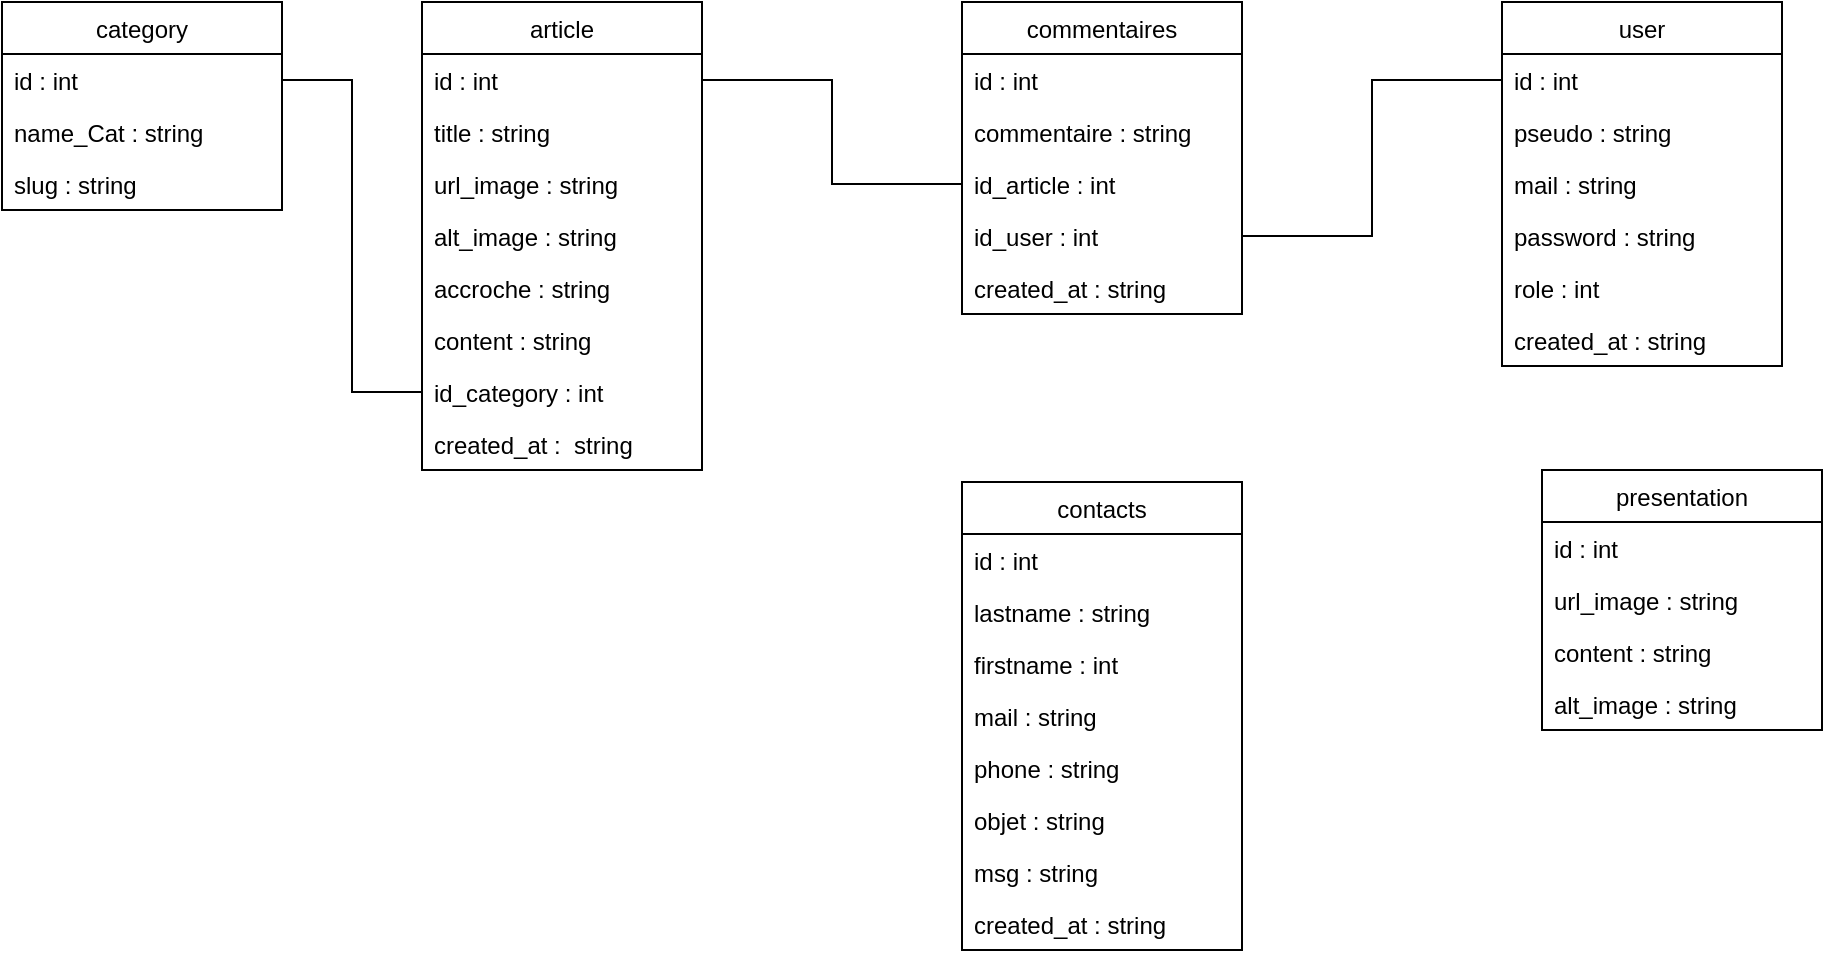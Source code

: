 <mxfile version="16.6.4" type="device"><diagram id="BAAfFj9DbpcX6imNPbi9" name="Page-1"><mxGraphModel dx="1278" dy="529" grid="1" gridSize="10" guides="1" tooltips="1" connect="1" arrows="1" fold="1" page="1" pageScale="1" pageWidth="1169" pageHeight="827" math="0" shadow="0"><root><mxCell id="0"/><mxCell id="1" parent="0"/><mxCell id="n8WksmZGZn8UrqhbVIe0-1" value="article" style="swimlane;fontStyle=0;childLayout=stackLayout;horizontal=1;startSize=26;fillColor=none;horizontalStack=0;resizeParent=1;resizeParentMax=0;resizeLast=0;collapsible=1;marginBottom=0;" vertex="1" parent="1"><mxGeometry x="260" y="80" width="140" height="234" as="geometry"/></mxCell><mxCell id="n8WksmZGZn8UrqhbVIe0-27" value="id : int" style="text;strokeColor=none;fillColor=none;align=left;verticalAlign=top;spacingLeft=4;spacingRight=4;overflow=hidden;rotatable=0;points=[[0,0.5],[1,0.5]];portConstraint=eastwest;" vertex="1" parent="n8WksmZGZn8UrqhbVIe0-1"><mxGeometry y="26" width="140" height="26" as="geometry"/></mxCell><mxCell id="n8WksmZGZn8UrqhbVIe0-26" value="title : string" style="text;strokeColor=none;fillColor=none;align=left;verticalAlign=top;spacingLeft=4;spacingRight=4;overflow=hidden;rotatable=0;points=[[0,0.5],[1,0.5]];portConstraint=eastwest;" vertex="1" parent="n8WksmZGZn8UrqhbVIe0-1"><mxGeometry y="52" width="140" height="26" as="geometry"/></mxCell><mxCell id="n8WksmZGZn8UrqhbVIe0-31" value="url_image : string" style="text;strokeColor=none;fillColor=none;align=left;verticalAlign=top;spacingLeft=4;spacingRight=4;overflow=hidden;rotatable=0;points=[[0,0.5],[1,0.5]];portConstraint=eastwest;" vertex="1" parent="n8WksmZGZn8UrqhbVIe0-1"><mxGeometry y="78" width="140" height="26" as="geometry"/></mxCell><mxCell id="n8WksmZGZn8UrqhbVIe0-30" value="alt_image : string" style="text;strokeColor=none;fillColor=none;align=left;verticalAlign=top;spacingLeft=4;spacingRight=4;overflow=hidden;rotatable=0;points=[[0,0.5],[1,0.5]];portConstraint=eastwest;" vertex="1" parent="n8WksmZGZn8UrqhbVIe0-1"><mxGeometry y="104" width="140" height="26" as="geometry"/></mxCell><mxCell id="n8WksmZGZn8UrqhbVIe0-25" value="accroche : string" style="text;strokeColor=none;fillColor=none;align=left;verticalAlign=top;spacingLeft=4;spacingRight=4;overflow=hidden;rotatable=0;points=[[0,0.5],[1,0.5]];portConstraint=eastwest;" vertex="1" parent="n8WksmZGZn8UrqhbVIe0-1"><mxGeometry y="130" width="140" height="26" as="geometry"/></mxCell><mxCell id="n8WksmZGZn8UrqhbVIe0-2" value="content : string" style="text;strokeColor=none;fillColor=none;align=left;verticalAlign=top;spacingLeft=4;spacingRight=4;overflow=hidden;rotatable=0;points=[[0,0.5],[1,0.5]];portConstraint=eastwest;" vertex="1" parent="n8WksmZGZn8UrqhbVIe0-1"><mxGeometry y="156" width="140" height="26" as="geometry"/></mxCell><mxCell id="n8WksmZGZn8UrqhbVIe0-3" value="id_category : int" style="text;strokeColor=none;fillColor=none;align=left;verticalAlign=top;spacingLeft=4;spacingRight=4;overflow=hidden;rotatable=0;points=[[0,0.5],[1,0.5]];portConstraint=eastwest;" vertex="1" parent="n8WksmZGZn8UrqhbVIe0-1"><mxGeometry y="182" width="140" height="26" as="geometry"/></mxCell><mxCell id="n8WksmZGZn8UrqhbVIe0-4" value="created_at :  string" style="text;strokeColor=none;fillColor=none;align=left;verticalAlign=top;spacingLeft=4;spacingRight=4;overflow=hidden;rotatable=0;points=[[0,0.5],[1,0.5]];portConstraint=eastwest;" vertex="1" parent="n8WksmZGZn8UrqhbVIe0-1"><mxGeometry y="208" width="140" height="26" as="geometry"/></mxCell><mxCell id="n8WksmZGZn8UrqhbVIe0-5" value="presentation" style="swimlane;fontStyle=0;childLayout=stackLayout;horizontal=1;startSize=26;fillColor=none;horizontalStack=0;resizeParent=1;resizeParentMax=0;resizeLast=0;collapsible=1;marginBottom=0;" vertex="1" parent="1"><mxGeometry x="820" y="314" width="140" height="130" as="geometry"/></mxCell><mxCell id="n8WksmZGZn8UrqhbVIe0-41" value="id : int" style="text;strokeColor=none;fillColor=none;align=left;verticalAlign=top;spacingLeft=4;spacingRight=4;overflow=hidden;rotatable=0;points=[[0,0.5],[1,0.5]];portConstraint=eastwest;" vertex="1" parent="n8WksmZGZn8UrqhbVIe0-5"><mxGeometry y="26" width="140" height="26" as="geometry"/></mxCell><mxCell id="n8WksmZGZn8UrqhbVIe0-6" value="url_image : string" style="text;strokeColor=none;fillColor=none;align=left;verticalAlign=top;spacingLeft=4;spacingRight=4;overflow=hidden;rotatable=0;points=[[0,0.5],[1,0.5]];portConstraint=eastwest;" vertex="1" parent="n8WksmZGZn8UrqhbVIe0-5"><mxGeometry y="52" width="140" height="26" as="geometry"/></mxCell><mxCell id="n8WksmZGZn8UrqhbVIe0-8" value="content : string" style="text;strokeColor=none;fillColor=none;align=left;verticalAlign=top;spacingLeft=4;spacingRight=4;overflow=hidden;rotatable=0;points=[[0,0.5],[1,0.5]];portConstraint=eastwest;" vertex="1" parent="n8WksmZGZn8UrqhbVIe0-5"><mxGeometry y="78" width="140" height="26" as="geometry"/></mxCell><mxCell id="n8WksmZGZn8UrqhbVIe0-7" value="alt_image : string" style="text;strokeColor=none;fillColor=none;align=left;verticalAlign=top;spacingLeft=4;spacingRight=4;overflow=hidden;rotatable=0;points=[[0,0.5],[1,0.5]];portConstraint=eastwest;" vertex="1" parent="n8WksmZGZn8UrqhbVIe0-5"><mxGeometry y="104" width="140" height="26" as="geometry"/></mxCell><mxCell id="n8WksmZGZn8UrqhbVIe0-9" value="contacts" style="swimlane;fontStyle=0;childLayout=stackLayout;horizontal=1;startSize=26;fillColor=none;horizontalStack=0;resizeParent=1;resizeParentMax=0;resizeLast=0;collapsible=1;marginBottom=0;" vertex="1" parent="1"><mxGeometry x="530" y="320" width="140" height="234" as="geometry"/></mxCell><mxCell id="n8WksmZGZn8UrqhbVIe0-10" value="id : int" style="text;strokeColor=none;fillColor=none;align=left;verticalAlign=top;spacingLeft=4;spacingRight=4;overflow=hidden;rotatable=0;points=[[0,0.5],[1,0.5]];portConstraint=eastwest;" vertex="1" parent="n8WksmZGZn8UrqhbVIe0-9"><mxGeometry y="26" width="140" height="26" as="geometry"/></mxCell><mxCell id="n8WksmZGZn8UrqhbVIe0-40" value="lastname : string" style="text;strokeColor=none;fillColor=none;align=left;verticalAlign=top;spacingLeft=4;spacingRight=4;overflow=hidden;rotatable=0;points=[[0,0.5],[1,0.5]];portConstraint=eastwest;" vertex="1" parent="n8WksmZGZn8UrqhbVIe0-9"><mxGeometry y="52" width="140" height="26" as="geometry"/></mxCell><mxCell id="n8WksmZGZn8UrqhbVIe0-39" value="firstname : int" style="text;strokeColor=none;fillColor=none;align=left;verticalAlign=top;spacingLeft=4;spacingRight=4;overflow=hidden;rotatable=0;points=[[0,0.5],[1,0.5]];portConstraint=eastwest;" vertex="1" parent="n8WksmZGZn8UrqhbVIe0-9"><mxGeometry y="78" width="140" height="26" as="geometry"/></mxCell><mxCell id="n8WksmZGZn8UrqhbVIe0-38" value="mail : string" style="text;strokeColor=none;fillColor=none;align=left;verticalAlign=top;spacingLeft=4;spacingRight=4;overflow=hidden;rotatable=0;points=[[0,0.5],[1,0.5]];portConstraint=eastwest;" vertex="1" parent="n8WksmZGZn8UrqhbVIe0-9"><mxGeometry y="104" width="140" height="26" as="geometry"/></mxCell><mxCell id="n8WksmZGZn8UrqhbVIe0-37" value="phone : string" style="text;strokeColor=none;fillColor=none;align=left;verticalAlign=top;spacingLeft=4;spacingRight=4;overflow=hidden;rotatable=0;points=[[0,0.5],[1,0.5]];portConstraint=eastwest;" vertex="1" parent="n8WksmZGZn8UrqhbVIe0-9"><mxGeometry y="130" width="140" height="26" as="geometry"/></mxCell><mxCell id="n8WksmZGZn8UrqhbVIe0-36" value="objet : string" style="text;strokeColor=none;fillColor=none;align=left;verticalAlign=top;spacingLeft=4;spacingRight=4;overflow=hidden;rotatable=0;points=[[0,0.5],[1,0.5]];portConstraint=eastwest;" vertex="1" parent="n8WksmZGZn8UrqhbVIe0-9"><mxGeometry y="156" width="140" height="26" as="geometry"/></mxCell><mxCell id="n8WksmZGZn8UrqhbVIe0-11" value="msg : string" style="text;strokeColor=none;fillColor=none;align=left;verticalAlign=top;spacingLeft=4;spacingRight=4;overflow=hidden;rotatable=0;points=[[0,0.5],[1,0.5]];portConstraint=eastwest;" vertex="1" parent="n8WksmZGZn8UrqhbVIe0-9"><mxGeometry y="182" width="140" height="26" as="geometry"/></mxCell><mxCell id="n8WksmZGZn8UrqhbVIe0-12" value="created_at : string" style="text;strokeColor=none;fillColor=none;align=left;verticalAlign=top;spacingLeft=4;spacingRight=4;overflow=hidden;rotatable=0;points=[[0,0.5],[1,0.5]];portConstraint=eastwest;" vertex="1" parent="n8WksmZGZn8UrqhbVIe0-9"><mxGeometry y="208" width="140" height="26" as="geometry"/></mxCell><mxCell id="n8WksmZGZn8UrqhbVIe0-13" value="user" style="swimlane;fontStyle=0;childLayout=stackLayout;horizontal=1;startSize=26;fillColor=none;horizontalStack=0;resizeParent=1;resizeParentMax=0;resizeLast=0;collapsible=1;marginBottom=0;" vertex="1" parent="1"><mxGeometry x="800" y="80" width="140" height="182" as="geometry"/></mxCell><mxCell id="n8WksmZGZn8UrqhbVIe0-44" value="id : int" style="text;strokeColor=none;fillColor=none;align=left;verticalAlign=top;spacingLeft=4;spacingRight=4;overflow=hidden;rotatable=0;points=[[0,0.5],[1,0.5]];portConstraint=eastwest;" vertex="1" parent="n8WksmZGZn8UrqhbVIe0-13"><mxGeometry y="26" width="140" height="26" as="geometry"/></mxCell><mxCell id="n8WksmZGZn8UrqhbVIe0-43" value="pseudo : string" style="text;strokeColor=none;fillColor=none;align=left;verticalAlign=top;spacingLeft=4;spacingRight=4;overflow=hidden;rotatable=0;points=[[0,0.5],[1,0.5]];portConstraint=eastwest;" vertex="1" parent="n8WksmZGZn8UrqhbVIe0-13"><mxGeometry y="52" width="140" height="26" as="geometry"/></mxCell><mxCell id="n8WksmZGZn8UrqhbVIe0-42" value="mail : string" style="text;strokeColor=none;fillColor=none;align=left;verticalAlign=top;spacingLeft=4;spacingRight=4;overflow=hidden;rotatable=0;points=[[0,0.5],[1,0.5]];portConstraint=eastwest;" vertex="1" parent="n8WksmZGZn8UrqhbVIe0-13"><mxGeometry y="78" width="140" height="26" as="geometry"/></mxCell><mxCell id="n8WksmZGZn8UrqhbVIe0-14" value="password : string" style="text;strokeColor=none;fillColor=none;align=left;verticalAlign=top;spacingLeft=4;spacingRight=4;overflow=hidden;rotatable=0;points=[[0,0.5],[1,0.5]];portConstraint=eastwest;" vertex="1" parent="n8WksmZGZn8UrqhbVIe0-13"><mxGeometry y="104" width="140" height="26" as="geometry"/></mxCell><mxCell id="n8WksmZGZn8UrqhbVIe0-15" value="role : int" style="text;strokeColor=none;fillColor=none;align=left;verticalAlign=top;spacingLeft=4;spacingRight=4;overflow=hidden;rotatable=0;points=[[0,0.5],[1,0.5]];portConstraint=eastwest;" vertex="1" parent="n8WksmZGZn8UrqhbVIe0-13"><mxGeometry y="130" width="140" height="26" as="geometry"/></mxCell><mxCell id="n8WksmZGZn8UrqhbVIe0-16" value="created_at : string" style="text;strokeColor=none;fillColor=none;align=left;verticalAlign=top;spacingLeft=4;spacingRight=4;overflow=hidden;rotatable=0;points=[[0,0.5],[1,0.5]];portConstraint=eastwest;" vertex="1" parent="n8WksmZGZn8UrqhbVIe0-13"><mxGeometry y="156" width="140" height="26" as="geometry"/></mxCell><mxCell id="n8WksmZGZn8UrqhbVIe0-17" value="commentaires" style="swimlane;fontStyle=0;childLayout=stackLayout;horizontal=1;startSize=26;fillColor=none;horizontalStack=0;resizeParent=1;resizeParentMax=0;resizeLast=0;collapsible=1;marginBottom=0;" vertex="1" parent="1"><mxGeometry x="530" y="80" width="140" height="156" as="geometry"/></mxCell><mxCell id="n8WksmZGZn8UrqhbVIe0-32" value="id : int" style="text;strokeColor=none;fillColor=none;align=left;verticalAlign=top;spacingLeft=4;spacingRight=4;overflow=hidden;rotatable=0;points=[[0,0.5],[1,0.5]];portConstraint=eastwest;" vertex="1" parent="n8WksmZGZn8UrqhbVIe0-17"><mxGeometry y="26" width="140" height="26" as="geometry"/></mxCell><mxCell id="n8WksmZGZn8UrqhbVIe0-33" value="commentaire : string" style="text;strokeColor=none;fillColor=none;align=left;verticalAlign=top;spacingLeft=4;spacingRight=4;overflow=hidden;rotatable=0;points=[[0,0.5],[1,0.5]];portConstraint=eastwest;" vertex="1" parent="n8WksmZGZn8UrqhbVIe0-17"><mxGeometry y="52" width="140" height="26" as="geometry"/></mxCell><mxCell id="n8WksmZGZn8UrqhbVIe0-18" value="id_article : int" style="text;strokeColor=none;fillColor=none;align=left;verticalAlign=top;spacingLeft=4;spacingRight=4;overflow=hidden;rotatable=0;points=[[0,0.5],[1,0.5]];portConstraint=eastwest;" vertex="1" parent="n8WksmZGZn8UrqhbVIe0-17"><mxGeometry y="78" width="140" height="26" as="geometry"/></mxCell><mxCell id="n8WksmZGZn8UrqhbVIe0-19" value="id_user : int" style="text;strokeColor=none;fillColor=none;align=left;verticalAlign=top;spacingLeft=4;spacingRight=4;overflow=hidden;rotatable=0;points=[[0,0.5],[1,0.5]];portConstraint=eastwest;" vertex="1" parent="n8WksmZGZn8UrqhbVIe0-17"><mxGeometry y="104" width="140" height="26" as="geometry"/></mxCell><mxCell id="n8WksmZGZn8UrqhbVIe0-20" value="created_at : string" style="text;strokeColor=none;fillColor=none;align=left;verticalAlign=top;spacingLeft=4;spacingRight=4;overflow=hidden;rotatable=0;points=[[0,0.5],[1,0.5]];portConstraint=eastwest;" vertex="1" parent="n8WksmZGZn8UrqhbVIe0-17"><mxGeometry y="130" width="140" height="26" as="geometry"/></mxCell><mxCell id="n8WksmZGZn8UrqhbVIe0-21" value="category" style="swimlane;fontStyle=0;childLayout=stackLayout;horizontal=1;startSize=26;fillColor=none;horizontalStack=0;resizeParent=1;resizeParentMax=0;resizeLast=0;collapsible=1;marginBottom=0;" vertex="1" parent="1"><mxGeometry x="50" y="80" width="140" height="104" as="geometry"/></mxCell><mxCell id="n8WksmZGZn8UrqhbVIe0-22" value="id : int" style="text;strokeColor=none;fillColor=none;align=left;verticalAlign=top;spacingLeft=4;spacingRight=4;overflow=hidden;rotatable=0;points=[[0,0.5],[1,0.5]];portConstraint=eastwest;" vertex="1" parent="n8WksmZGZn8UrqhbVIe0-21"><mxGeometry y="26" width="140" height="26" as="geometry"/></mxCell><mxCell id="n8WksmZGZn8UrqhbVIe0-23" value="name_Cat : string" style="text;strokeColor=none;fillColor=none;align=left;verticalAlign=top;spacingLeft=4;spacingRight=4;overflow=hidden;rotatable=0;points=[[0,0.5],[1,0.5]];portConstraint=eastwest;" vertex="1" parent="n8WksmZGZn8UrqhbVIe0-21"><mxGeometry y="52" width="140" height="26" as="geometry"/></mxCell><mxCell id="n8WksmZGZn8UrqhbVIe0-24" value="slug : string" style="text;strokeColor=none;fillColor=none;align=left;verticalAlign=top;spacingLeft=4;spacingRight=4;overflow=hidden;rotatable=0;points=[[0,0.5],[1,0.5]];portConstraint=eastwest;" vertex="1" parent="n8WksmZGZn8UrqhbVIe0-21"><mxGeometry y="78" width="140" height="26" as="geometry"/></mxCell><mxCell id="n8WksmZGZn8UrqhbVIe0-46" value="" style="endArrow=none;html=1;edgeStyle=orthogonalEdgeStyle;rounded=0;" edge="1" parent="1" source="n8WksmZGZn8UrqhbVIe0-22" target="n8WksmZGZn8UrqhbVIe0-3"><mxGeometry relative="1" as="geometry"><mxPoint x="490" y="270" as="sourcePoint"/><mxPoint x="650" y="270" as="targetPoint"/></mxGeometry></mxCell><mxCell id="n8WksmZGZn8UrqhbVIe0-49" value="" style="endArrow=none;html=1;edgeStyle=orthogonalEdgeStyle;rounded=0;" edge="1" parent="1" source="n8WksmZGZn8UrqhbVIe0-27" target="n8WksmZGZn8UrqhbVIe0-18"><mxGeometry relative="1" as="geometry"><mxPoint x="480" y="250" as="sourcePoint"/><mxPoint x="640" y="250" as="targetPoint"/></mxGeometry></mxCell><mxCell id="n8WksmZGZn8UrqhbVIe0-52" value="" style="endArrow=none;html=1;edgeStyle=orthogonalEdgeStyle;rounded=0;" edge="1" parent="1" source="n8WksmZGZn8UrqhbVIe0-44" target="n8WksmZGZn8UrqhbVIe0-19"><mxGeometry relative="1" as="geometry"><mxPoint x="490" y="270" as="sourcePoint"/><mxPoint x="650" y="270" as="targetPoint"/></mxGeometry></mxCell></root></mxGraphModel></diagram></mxfile>